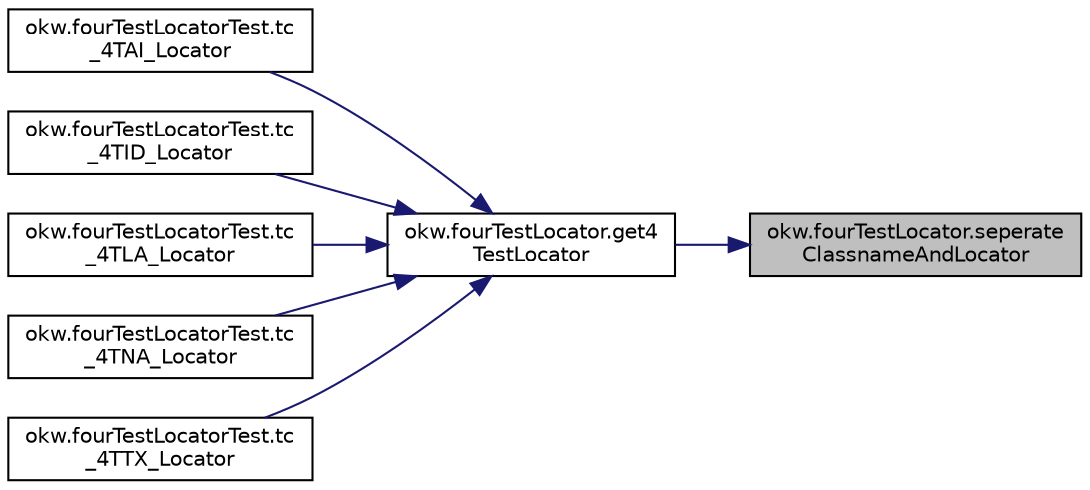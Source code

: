 digraph "okw.fourTestLocator.seperateClassnameAndLocator"
{
 // INTERACTIVE_SVG=YES
 // LATEX_PDF_SIZE
  edge [fontname="Helvetica",fontsize="10",labelfontname="Helvetica",labelfontsize="10"];
  node [fontname="Helvetica",fontsize="10",shape=record];
  rankdir="RL";
  Node1 [label="okw.fourTestLocator.seperate\lClassnameAndLocator",height=0.2,width=0.4,color="black", fillcolor="grey75", style="filled", fontcolor="black",tooltip="Trennt den Klassenbezeichner vom Locator ab."];
  Node1 -> Node2 [dir="back",color="midnightblue",fontsize="10",style="solid",fontname="Helvetica"];
  Node2 [label="okw.fourTestLocator.get4\lTestLocator",height=0.2,width=0.4,color="black", fillcolor="white", style="filled",URL="$classokw_1_1four_test_locator.html#a72ef22482dd1e7424719d11311150d88",tooltip="Erzeugt einen locator aus dem gegebenen Wert, wenn fspL mit \"4T!\", \"4T:\" oder \"4T?..."];
  Node2 -> Node3 [dir="back",color="midnightblue",fontsize="10",style="solid",fontname="Helvetica"];
  Node3 [label="okw.fourTestLocatorTest.tc\l_4TAI_Locator",height=0.2,width=0.4,color="black", fillcolor="white", style="filled",URL="$classokw_1_1four_test_locator_test.html#afd7e03b1716f8778532c9089a8adde93",tooltip="Suche Element mit Text und hole textfeld dazu."];
  Node2 -> Node4 [dir="back",color="midnightblue",fontsize="10",style="solid",fontname="Helvetica"];
  Node4 [label="okw.fourTestLocatorTest.tc\l_4TID_Locator",height=0.2,width=0.4,color="black", fillcolor="white", style="filled",URL="$classokw_1_1four_test_locator_test.html#aa5af217c5a471366edda056112823d41",tooltip="Suche Element mit Text und hole textfeld dazu."];
  Node2 -> Node5 [dir="back",color="midnightblue",fontsize="10",style="solid",fontname="Helvetica"];
  Node5 [label="okw.fourTestLocatorTest.tc\l_4TLA_Locator",height=0.2,width=0.4,color="black", fillcolor="white", style="filled",URL="$classokw_1_1four_test_locator_test.html#a7aeb836976c9e9891887684bb860d02c",tooltip="Suche Label mit Text und hole textfeld dazu."];
  Node2 -> Node6 [dir="back",color="midnightblue",fontsize="10",style="solid",fontname="Helvetica"];
  Node6 [label="okw.fourTestLocatorTest.tc\l_4TNA_Locator",height=0.2,width=0.4,color="black", fillcolor="white", style="filled",URL="$classokw_1_1four_test_locator_test.html#a9e5e009341d23afad7515f60c7f8bfaa",tooltip="Suche Element mit Text und hole textfeld dazu."];
  Node2 -> Node7 [dir="back",color="midnightblue",fontsize="10",style="solid",fontname="Helvetica"];
  Node7 [label="okw.fourTestLocatorTest.tc\l_4TTX_Locator",height=0.2,width=0.4,color="black", fillcolor="white", style="filled",URL="$classokw_1_1four_test_locator_test.html#a0f5af94ed36181185492a3c2a10b5b3d",tooltip="Suche Element mit Text und hole textfeld dazu."];
}

